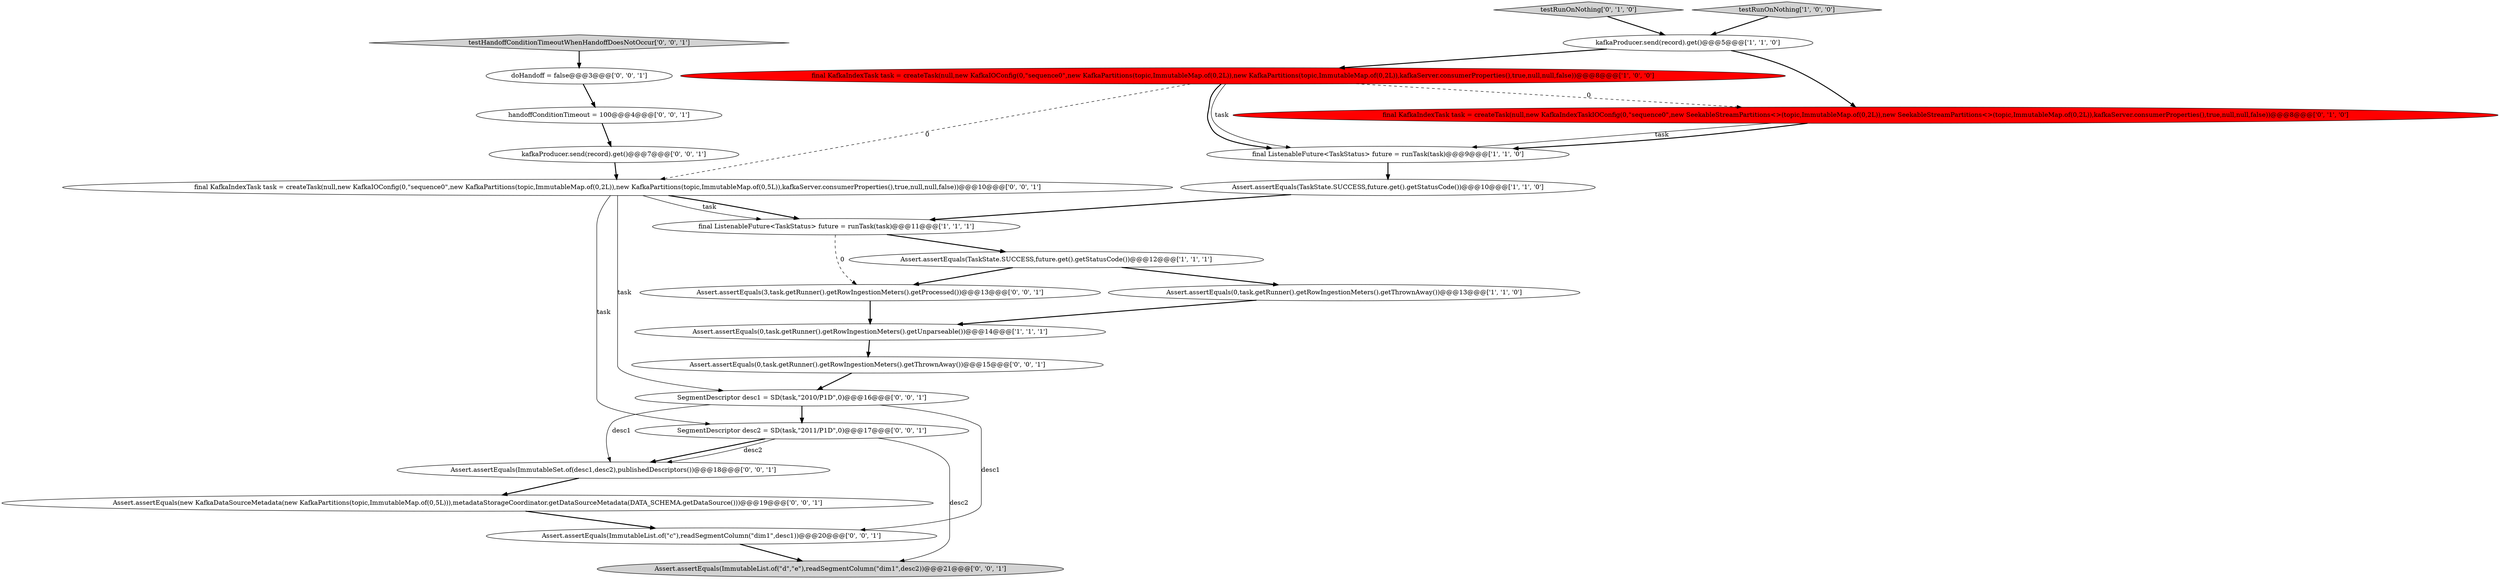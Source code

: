 digraph {
8 [style = filled, label = "Assert.assertEquals(0,task.getRunner().getRowIngestionMeters().getUnparseable())@@@14@@@['1', '1', '1']", fillcolor = white, shape = ellipse image = "AAA0AAABBB1BBB"];
10 [style = filled, label = "testRunOnNothing['0', '1', '0']", fillcolor = lightgray, shape = diamond image = "AAA0AAABBB2BBB"];
11 [style = filled, label = "kafkaProducer.send(record).get()@@@7@@@['0', '0', '1']", fillcolor = white, shape = ellipse image = "AAA0AAABBB3BBB"];
7 [style = filled, label = "Assert.assertEquals(TaskState.SUCCESS,future.get().getStatusCode())@@@10@@@['1', '1', '0']", fillcolor = white, shape = ellipse image = "AAA0AAABBB1BBB"];
14 [style = filled, label = "doHandoff = false@@@3@@@['0', '0', '1']", fillcolor = white, shape = ellipse image = "AAA0AAABBB3BBB"];
20 [style = filled, label = "Assert.assertEquals(ImmutableSet.of(desc1,desc2),publishedDescriptors())@@@18@@@['0', '0', '1']", fillcolor = white, shape = ellipse image = "AAA0AAABBB3BBB"];
6 [style = filled, label = "testRunOnNothing['1', '0', '0']", fillcolor = lightgray, shape = diamond image = "AAA0AAABBB1BBB"];
18 [style = filled, label = "Assert.assertEquals(0,task.getRunner().getRowIngestionMeters().getThrownAway())@@@15@@@['0', '0', '1']", fillcolor = white, shape = ellipse image = "AAA0AAABBB3BBB"];
22 [style = filled, label = "Assert.assertEquals(new KafkaDataSourceMetadata(new KafkaPartitions(topic,ImmutableMap.of(0,5L))),metadataStorageCoordinator.getDataSourceMetadata(DATA_SCHEMA.getDataSource()))@@@19@@@['0', '0', '1']", fillcolor = white, shape = ellipse image = "AAA0AAABBB3BBB"];
0 [style = filled, label = "Assert.assertEquals(TaskState.SUCCESS,future.get().getStatusCode())@@@12@@@['1', '1', '1']", fillcolor = white, shape = ellipse image = "AAA0AAABBB1BBB"];
13 [style = filled, label = "Assert.assertEquals(3,task.getRunner().getRowIngestionMeters().getProcessed())@@@13@@@['0', '0', '1']", fillcolor = white, shape = ellipse image = "AAA0AAABBB3BBB"];
9 [style = filled, label = "final KafkaIndexTask task = createTask(null,new KafkaIndexTaskIOConfig(0,\"sequence0\",new SeekableStreamPartitions<>(topic,ImmutableMap.of(0,2L)),new SeekableStreamPartitions<>(topic,ImmutableMap.of(0,2L)),kafkaServer.consumerProperties(),true,null,null,false))@@@8@@@['0', '1', '0']", fillcolor = red, shape = ellipse image = "AAA1AAABBB2BBB"];
17 [style = filled, label = "testHandoffConditionTimeoutWhenHandoffDoesNotOccur['0', '0', '1']", fillcolor = lightgray, shape = diamond image = "AAA0AAABBB3BBB"];
23 [style = filled, label = "final KafkaIndexTask task = createTask(null,new KafkaIOConfig(0,\"sequence0\",new KafkaPartitions(topic,ImmutableMap.of(0,2L)),new KafkaPartitions(topic,ImmutableMap.of(0,5L)),kafkaServer.consumerProperties(),true,null,null,false))@@@10@@@['0', '0', '1']", fillcolor = white, shape = ellipse image = "AAA0AAABBB3BBB"];
21 [style = filled, label = "handoffConditionTimeout = 100@@@4@@@['0', '0', '1']", fillcolor = white, shape = ellipse image = "AAA0AAABBB3BBB"];
5 [style = filled, label = "Assert.assertEquals(0,task.getRunner().getRowIngestionMeters().getThrownAway())@@@13@@@['1', '1', '0']", fillcolor = white, shape = ellipse image = "AAA0AAABBB1BBB"];
16 [style = filled, label = "Assert.assertEquals(ImmutableList.of(\"c\"),readSegmentColumn(\"dim1\",desc1))@@@20@@@['0', '0', '1']", fillcolor = white, shape = ellipse image = "AAA0AAABBB3BBB"];
4 [style = filled, label = "final KafkaIndexTask task = createTask(null,new KafkaIOConfig(0,\"sequence0\",new KafkaPartitions(topic,ImmutableMap.of(0,2L)),new KafkaPartitions(topic,ImmutableMap.of(0,2L)),kafkaServer.consumerProperties(),true,null,null,false))@@@8@@@['1', '0', '0']", fillcolor = red, shape = ellipse image = "AAA1AAABBB1BBB"];
12 [style = filled, label = "SegmentDescriptor desc1 = SD(task,\"2010/P1D\",0)@@@16@@@['0', '0', '1']", fillcolor = white, shape = ellipse image = "AAA0AAABBB3BBB"];
2 [style = filled, label = "kafkaProducer.send(record).get()@@@5@@@['1', '1', '0']", fillcolor = white, shape = ellipse image = "AAA0AAABBB1BBB"];
15 [style = filled, label = "Assert.assertEquals(ImmutableList.of(\"d\",\"e\"),readSegmentColumn(\"dim1\",desc2))@@@21@@@['0', '0', '1']", fillcolor = lightgray, shape = ellipse image = "AAA0AAABBB3BBB"];
3 [style = filled, label = "final ListenableFuture<TaskStatus> future = runTask(task)@@@9@@@['1', '1', '0']", fillcolor = white, shape = ellipse image = "AAA0AAABBB1BBB"];
19 [style = filled, label = "SegmentDescriptor desc2 = SD(task,\"2011/P1D\",0)@@@17@@@['0', '0', '1']", fillcolor = white, shape = ellipse image = "AAA0AAABBB3BBB"];
1 [style = filled, label = "final ListenableFuture<TaskStatus> future = runTask(task)@@@11@@@['1', '1', '1']", fillcolor = white, shape = ellipse image = "AAA0AAABBB1BBB"];
4->3 [style = solid, label="task"];
16->15 [style = bold, label=""];
4->3 [style = bold, label=""];
5->8 [style = bold, label=""];
7->1 [style = bold, label=""];
19->15 [style = solid, label="desc2"];
0->13 [style = bold, label=""];
22->16 [style = bold, label=""];
8->18 [style = bold, label=""];
12->20 [style = solid, label="desc1"];
19->20 [style = bold, label=""];
18->12 [style = bold, label=""];
12->16 [style = solid, label="desc1"];
1->0 [style = bold, label=""];
2->9 [style = bold, label=""];
2->4 [style = bold, label=""];
20->22 [style = bold, label=""];
19->20 [style = solid, label="desc2"];
6->2 [style = bold, label=""];
1->13 [style = dashed, label="0"];
23->12 [style = solid, label="task"];
4->9 [style = dashed, label="0"];
3->7 [style = bold, label=""];
21->11 [style = bold, label=""];
17->14 [style = bold, label=""];
23->19 [style = solid, label="task"];
9->3 [style = solid, label="task"];
23->1 [style = bold, label=""];
9->3 [style = bold, label=""];
10->2 [style = bold, label=""];
13->8 [style = bold, label=""];
12->19 [style = bold, label=""];
4->23 [style = dashed, label="0"];
11->23 [style = bold, label=""];
23->1 [style = solid, label="task"];
14->21 [style = bold, label=""];
0->5 [style = bold, label=""];
}
